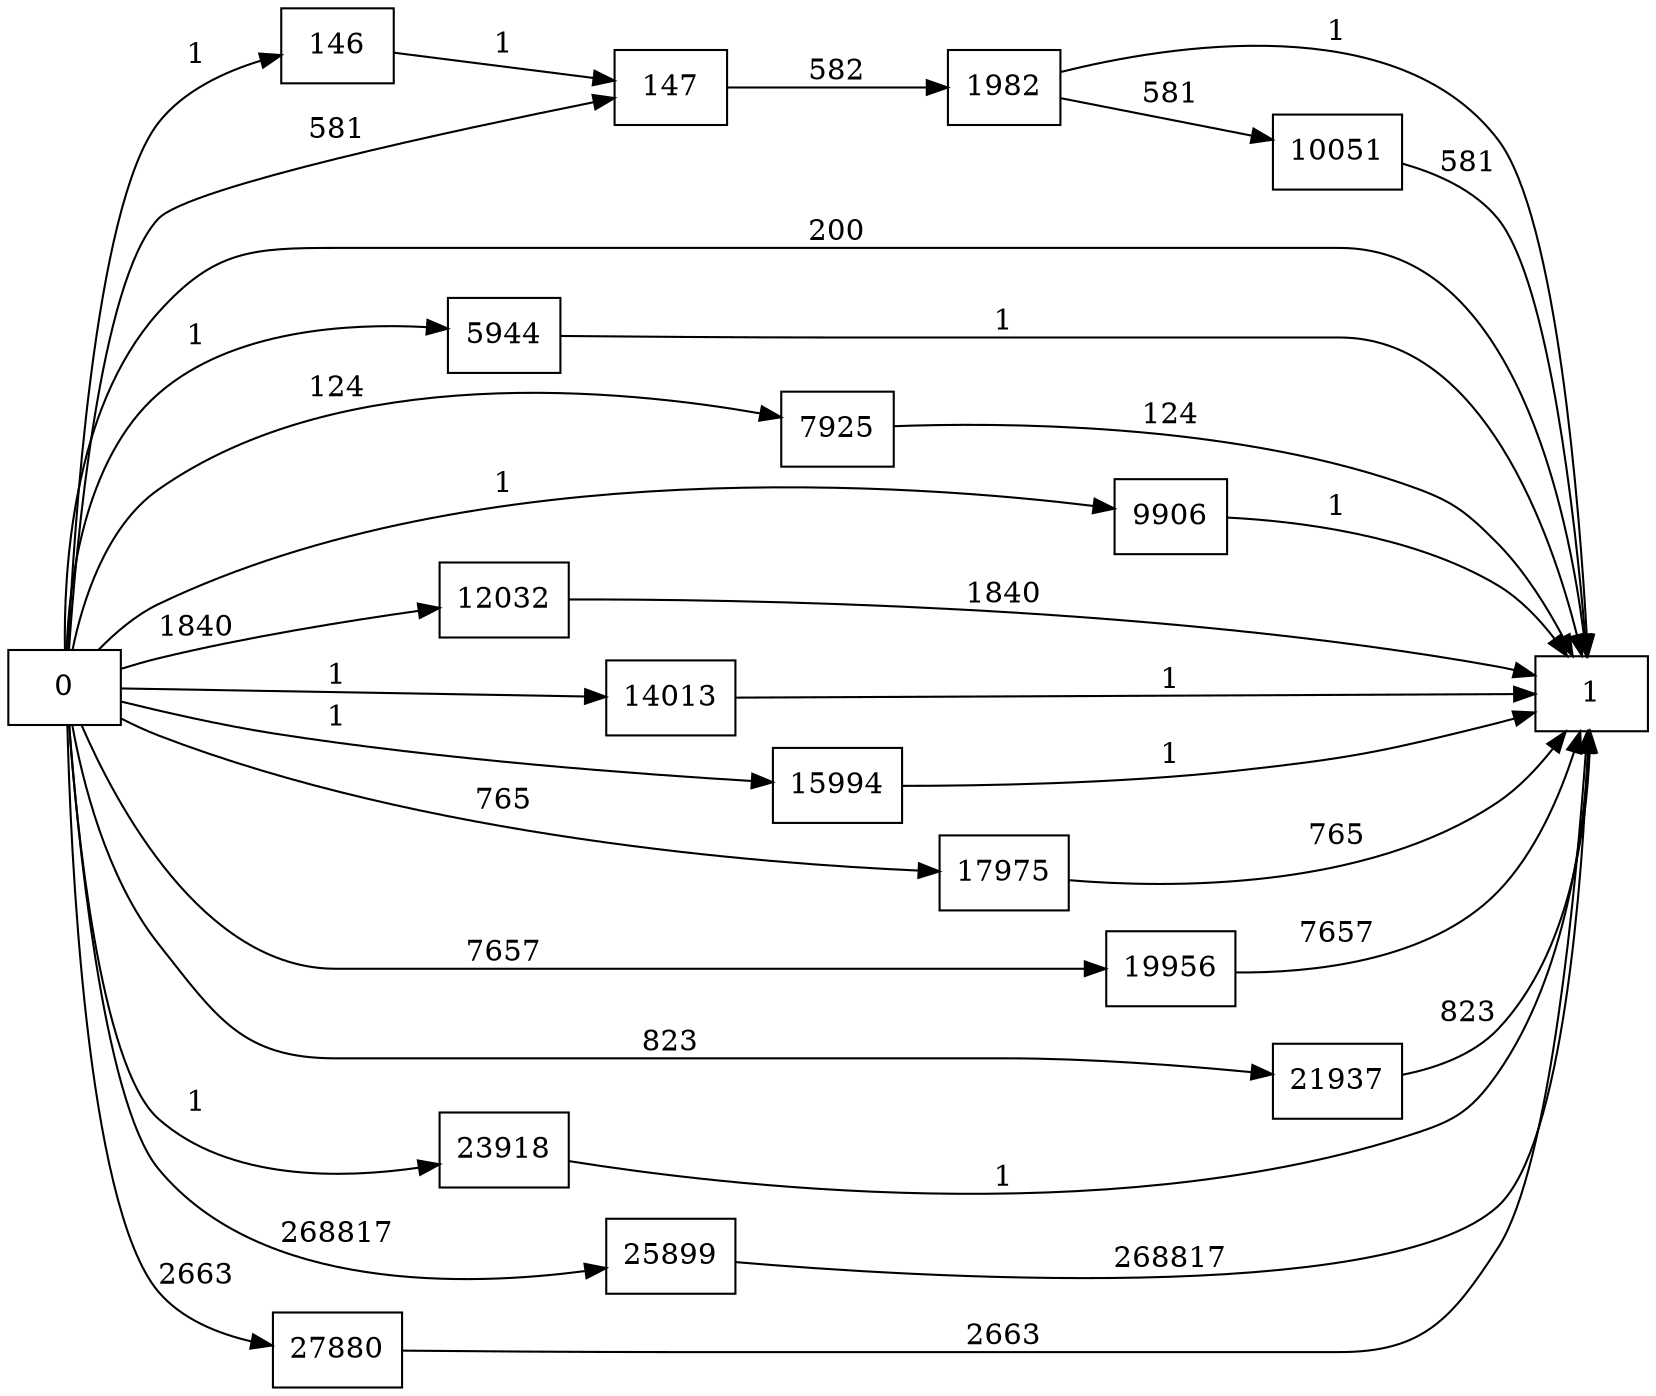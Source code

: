 digraph {
	graph [rankdir=LR]
	node [shape=rectangle]
	146 -> 147 [label=1]
	147 -> 1982 [label=582]
	1982 -> 1 [label=1]
	1982 -> 10051 [label=581]
	5944 -> 1 [label=1]
	7925 -> 1 [label=124]
	9906 -> 1 [label=1]
	10051 -> 1 [label=581]
	12032 -> 1 [label=1840]
	14013 -> 1 [label=1]
	15994 -> 1 [label=1]
	17975 -> 1 [label=765]
	19956 -> 1 [label=7657]
	21937 -> 1 [label=823]
	23918 -> 1 [label=1]
	25899 -> 1 [label=268817]
	27880 -> 1 [label=2663]
	0 -> 147 [label=581]
	0 -> 146 [label=1]
	0 -> 1 [label=200]
	0 -> 5944 [label=1]
	0 -> 7925 [label=124]
	0 -> 9906 [label=1]
	0 -> 12032 [label=1840]
	0 -> 14013 [label=1]
	0 -> 15994 [label=1]
	0 -> 17975 [label=765]
	0 -> 19956 [label=7657]
	0 -> 21937 [label=823]
	0 -> 23918 [label=1]
	0 -> 25899 [label=268817]
	0 -> 27880 [label=2663]
}
